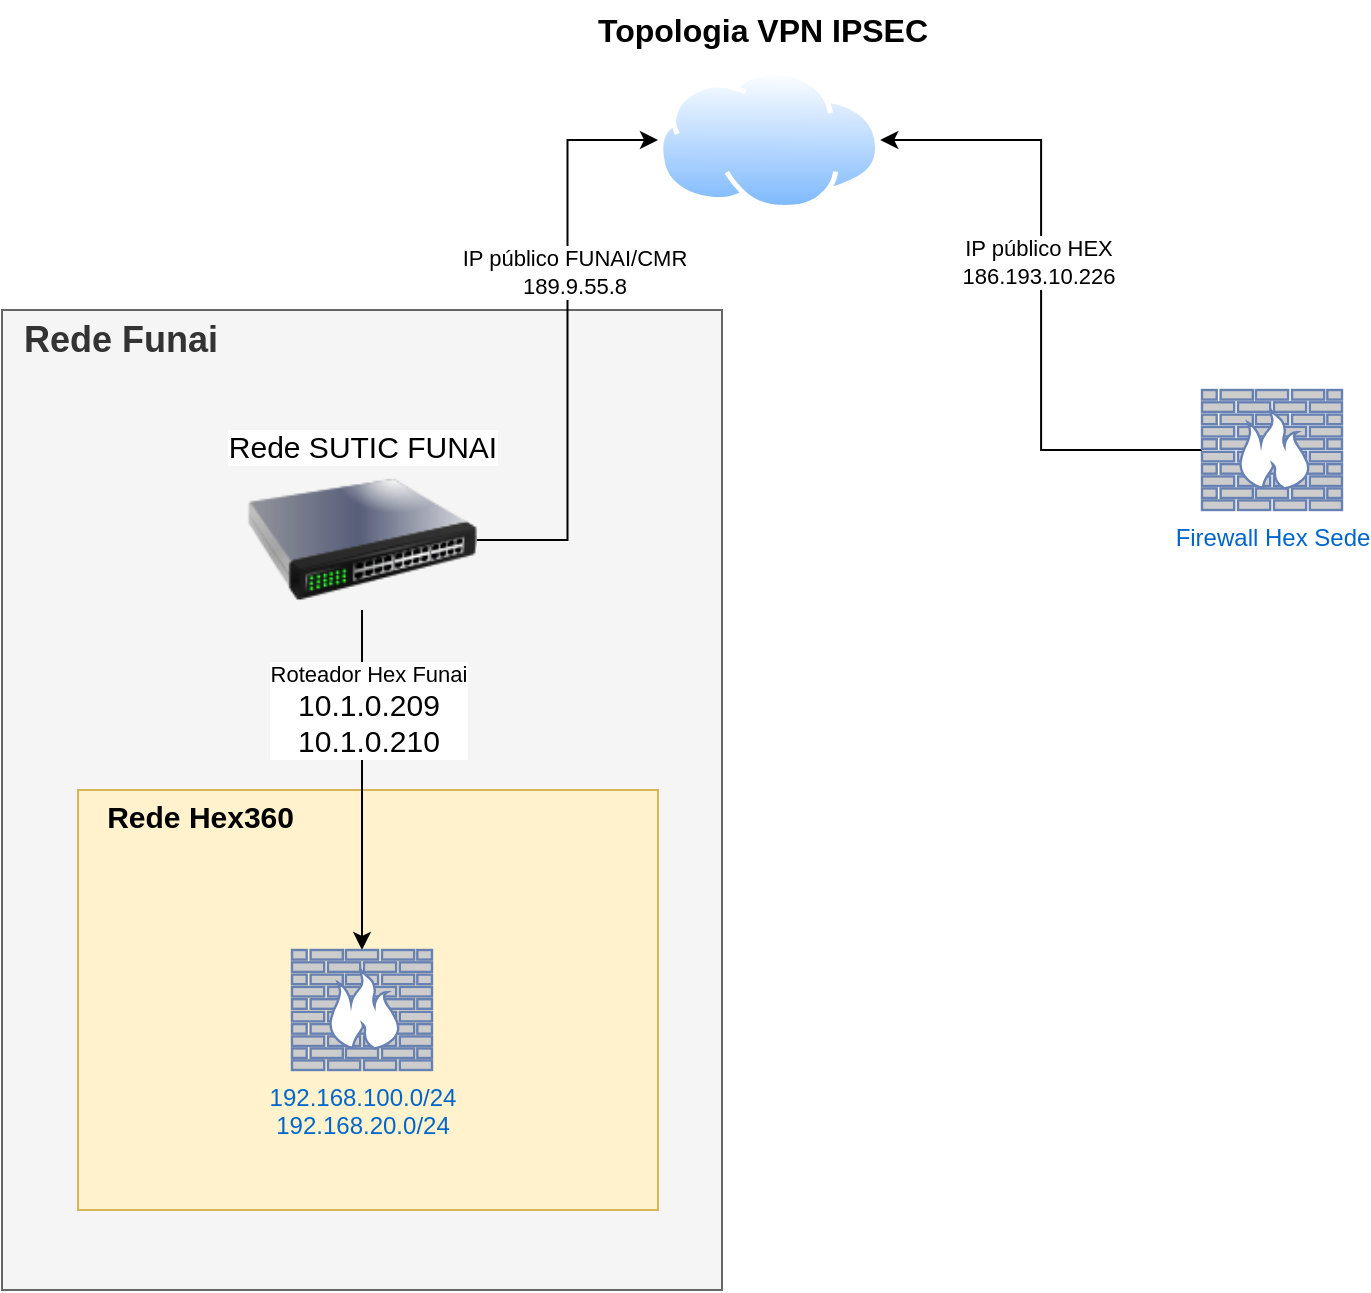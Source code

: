 <mxfile version="21.1.7" type="github">
  <diagram name="Página-1" id="IFx6NMGYyCRsC6z7bqO6">
    <mxGraphModel dx="1050" dy="591" grid="1" gridSize="10" guides="1" tooltips="1" connect="1" arrows="1" fold="1" page="1" pageScale="1" pageWidth="827" pageHeight="1169" math="0" shadow="0">
      <root>
        <mxCell id="0" />
        <mxCell id="1" parent="0" />
        <mxCell id="xz2f4xEVSfaitzsIXRrV-9" value="&lt;h2&gt;Rede Funai&lt;/h2&gt;" style="rounded=0;whiteSpace=wrap;html=1;fillColor=#f5f5f5;fontColor=#333333;strokeColor=#666666;labelPosition=left;verticalLabelPosition=top;align=right;verticalAlign=bottom;spacingBottom=-44;spacingRight=-110;spacingLeft=0;" parent="1" vertex="1">
          <mxGeometry x="30" y="160" width="360" height="490" as="geometry" />
        </mxCell>
        <mxCell id="xz2f4xEVSfaitzsIXRrV-1" value="" style="aspect=fixed;perimeter=ellipsePerimeter;html=1;align=center;shadow=0;dashed=0;spacingTop=3;image;image=img/lib/active_directory/internet_cloud.svg;" parent="1" vertex="1">
          <mxGeometry x="358" y="40" width="111.11" height="70" as="geometry" />
        </mxCell>
        <mxCell id="xz2f4xEVSfaitzsIXRrV-7" style="edgeStyle=orthogonalEdgeStyle;rounded=0;orthogonalLoop=1;jettySize=auto;html=1;entryX=1;entryY=0.5;entryDx=0;entryDy=0;" parent="1" source="xz2f4xEVSfaitzsIXRrV-6" target="xz2f4xEVSfaitzsIXRrV-1" edge="1">
          <mxGeometry relative="1" as="geometry" />
        </mxCell>
        <mxCell id="ztsh6zmvaZ3mWuMTjlFE-1" value="IP público HEX&lt;br&gt;186.193.10.226" style="edgeLabel;html=1;align=center;verticalAlign=middle;resizable=0;points=[];" vertex="1" connectable="0" parent="xz2f4xEVSfaitzsIXRrV-7">
          <mxGeometry x="0.104" y="2" relative="1" as="geometry">
            <mxPoint as="offset" />
          </mxGeometry>
        </mxCell>
        <mxCell id="xz2f4xEVSfaitzsIXRrV-6" value="Firewall Hex Sede" style="fontColor=#0066CC;verticalAlign=top;verticalLabelPosition=bottom;labelPosition=center;align=center;html=1;outlineConnect=0;fillColor=#CCCCCC;strokeColor=#6881B3;gradientColor=none;gradientDirection=north;strokeWidth=2;shape=mxgraph.networks.firewall;" parent="1" vertex="1">
          <mxGeometry x="630" y="200" width="70" height="60" as="geometry" />
        </mxCell>
        <mxCell id="xz2f4xEVSfaitzsIXRrV-10" value="Rede Hex360" style="rounded=0;whiteSpace=wrap;html=1;spacingBottom=-25;labelPosition=left;verticalLabelPosition=top;align=right;verticalAlign=bottom;fontSize=15;fontStyle=1;fillColor=#fff2cc;strokeColor=#d6b656;spacingRight=-110;" parent="1" vertex="1">
          <mxGeometry x="68" y="400" width="290" height="210" as="geometry" />
        </mxCell>
        <mxCell id="xz2f4xEVSfaitzsIXRrV-13" style="edgeStyle=orthogonalEdgeStyle;rounded=0;orthogonalLoop=1;jettySize=auto;html=1;fontSize=15;entryX=0;entryY=0.5;entryDx=0;entryDy=0;" parent="1" source="xz2f4xEVSfaitzsIXRrV-14" target="xz2f4xEVSfaitzsIXRrV-1" edge="1">
          <mxGeometry relative="1" as="geometry">
            <mxPoint x="170" y="100" as="targetPoint" />
            <mxPoint x="217.2" y="235.5" as="sourcePoint" />
          </mxGeometry>
        </mxCell>
        <mxCell id="ztsh6zmvaZ3mWuMTjlFE-2" value="IP público FUNAI/CMR&lt;br&gt;189.9.55.8" style="edgeLabel;html=1;align=center;verticalAlign=middle;resizable=0;points=[];" vertex="1" connectable="0" parent="xz2f4xEVSfaitzsIXRrV-13">
          <mxGeometry x="0.236" y="-3" relative="1" as="geometry">
            <mxPoint as="offset" />
          </mxGeometry>
        </mxCell>
        <mxCell id="xz2f4xEVSfaitzsIXRrV-15" style="edgeStyle=orthogonalEdgeStyle;rounded=0;orthogonalLoop=1;jettySize=auto;html=1;fontSize=15;" parent="1" source="xz2f4xEVSfaitzsIXRrV-14" target="xz2f4xEVSfaitzsIXRrV-5" edge="1">
          <mxGeometry relative="1" as="geometry" />
        </mxCell>
        <mxCell id="ztsh6zmvaZ3mWuMTjlFE-3" value="Roteador Hex Funai&lt;br style=&quot;border-color: var(--border-color); font-size: 15px;&quot;&gt;&lt;span style=&quot;font-size: 15px;&quot;&gt;10.1.0.209&lt;/span&gt;&lt;br style=&quot;border-color: var(--border-color); font-size: 15px;&quot;&gt;&lt;span style=&quot;font-size: 15px;&quot;&gt;10.1.0.210&lt;/span&gt;" style="edgeLabel;html=1;align=center;verticalAlign=middle;resizable=0;points=[];" vertex="1" connectable="0" parent="xz2f4xEVSfaitzsIXRrV-15">
          <mxGeometry x="0.338" y="2" relative="1" as="geometry">
            <mxPoint x="1" y="-64" as="offset" />
          </mxGeometry>
        </mxCell>
        <mxCell id="xz2f4xEVSfaitzsIXRrV-14" value="Rede SUTIC FUNAI" style="image;html=1;image=img/lib/clip_art/networking/Switch_128x128.png;fontSize=15;labelPosition=center;verticalLabelPosition=top;align=center;verticalAlign=bottom;" parent="1" vertex="1">
          <mxGeometry x="152.5" y="240" width="115" height="70" as="geometry" />
        </mxCell>
        <mxCell id="xz2f4xEVSfaitzsIXRrV-5" value="192.168.100.0/24&lt;br&gt;192.168.20.0/24" style="fontColor=#0066CC;verticalAlign=top;verticalLabelPosition=bottom;labelPosition=center;align=center;html=1;outlineConnect=0;fillColor=#CCCCCC;strokeColor=#6881B3;gradientColor=none;gradientDirection=north;strokeWidth=2;shape=mxgraph.networks.firewall;" parent="1" vertex="1">
          <mxGeometry x="175" y="480" width="70" height="60" as="geometry" />
        </mxCell>
        <mxCell id="xz2f4xEVSfaitzsIXRrV-19" value="Topologia VPN IPSEC" style="text;html=1;align=center;verticalAlign=middle;resizable=0;points=[];autosize=1;strokeColor=none;fillColor=none;fontSize=16;fontStyle=1" parent="1" vertex="1">
          <mxGeometry x="315" y="5" width="190" height="30" as="geometry" />
        </mxCell>
      </root>
    </mxGraphModel>
  </diagram>
</mxfile>
